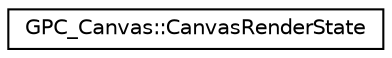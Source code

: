 digraph G
{
  edge [fontname="Helvetica",fontsize="10",labelfontname="Helvetica",labelfontsize="10"];
  node [fontname="Helvetica",fontsize="10",shape=record];
  rankdir=LR;
  Node1 [label="GPC_Canvas::CanvasRenderState",height=0.2,width=0.4,color="black", fillcolor="white", style="filled",URL="$dc/d00/structGPC__Canvas_1_1CanvasRenderState.html"];
}
